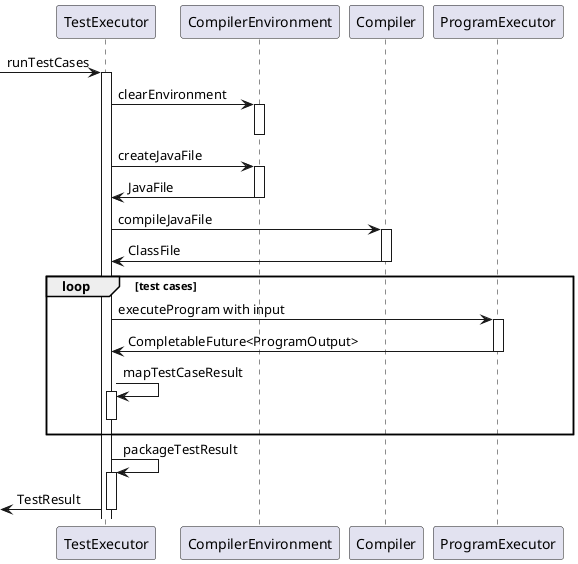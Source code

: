 @startuml
[-> TestExecutor:runTestCases
activate TestExecutor

TestExecutor -> CompilerEnvironment:clearEnvironment
activate CompilerEnvironment
deactivate CompilerEnvironment

TestExecutor -> CompilerEnvironment:createJavaFile
activate CompilerEnvironment
CompilerEnvironment -> TestExecutor:JavaFile
deactivate CompilerEnvironment

TestExecutor -> Compiler:compileJavaFile
activate Compiler
Compiler -> TestExecutor:ClassFile
deactivate Compiler

loop test cases
TestExecutor -> ProgramExecutor:executeProgram with input
activate ProgramExecutor
ProgramExecutor -> TestExecutor:CompletableFuture<ProgramOutput>
deactivate ProgramExecutor
TestExecutor -> TestExecutor:mapTestCaseResult
activate TestExecutor
deactivate TestExecutor

end

TestExecutor -> TestExecutor:packageTestResult
activate TestExecutor

[<-TestExecutor:TestResult
deactivate TestExecutor
@enduml
